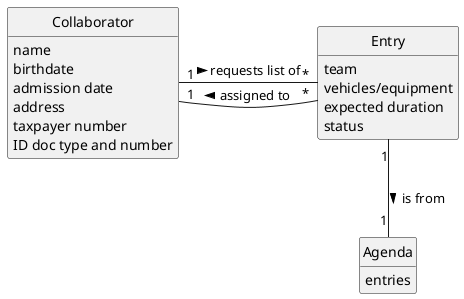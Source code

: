 @startuml
skinparam monochrome true
skinparam packageStyle rectangle
skinparam shadowing false

'left to right direction

skinparam classAttributeIconSize 0

hide circle
hide methods

'title Domain Model

'class Platform {
'  -description
'}

class Collaborator {
    name
    birthdate
    admission date
    address
    contact info (mobile and email)
    taxpayer number
    ID doc type and number
}

class Entry {
    team
    vehicles/equipment
    expected duration
    status
}

class Agenda {
    entries
}

'class User {
'    name
'    email
'    password
'}

Collaborator "1" - "*" Entry: requests list of >
Collaborator "1" - "*" Entry: assigned to <
Entry "1" -- "1" Agenda: is from >
@enduml